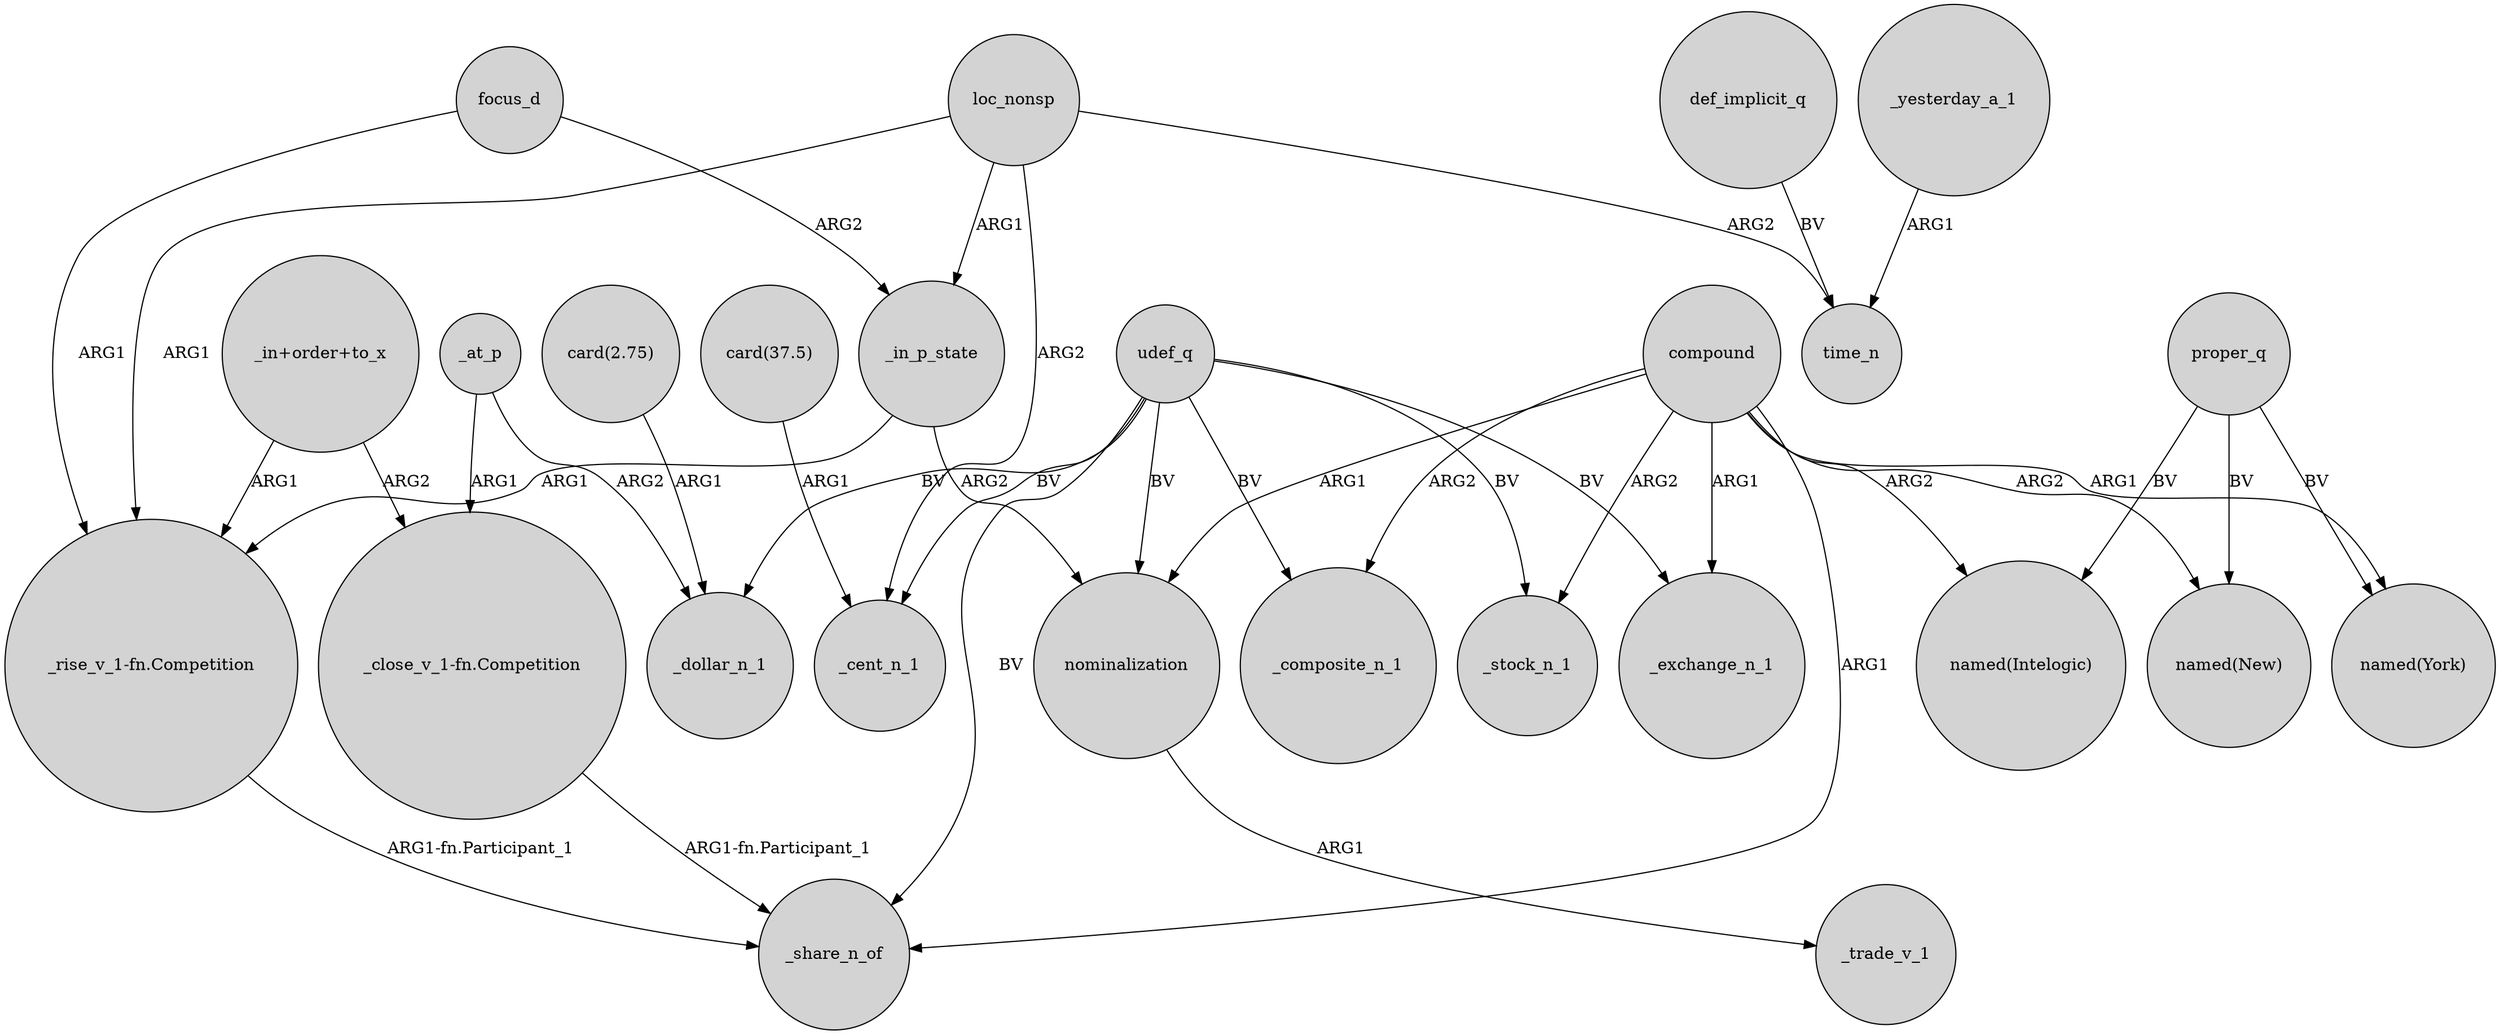 digraph {
	node [shape=circle style=filled]
	_in_p_state -> nominalization [label=ARG2]
	focus_d -> _in_p_state [label=ARG2]
	"_rise_v_1-fn.Competition" -> _share_n_of [label="ARG1-fn.Participant_1"]
	loc_nonsp -> "_rise_v_1-fn.Competition" [label=ARG1]
	_at_p -> "_close_v_1-fn.Competition" [label=ARG1]
	compound -> "named(New)" [label=ARG2]
	"_in+order+to_x" -> "_rise_v_1-fn.Competition" [label=ARG1]
	compound -> _share_n_of [label=ARG1]
	proper_q -> "named(New)" [label=BV]
	udef_q -> nominalization [label=BV]
	udef_q -> _exchange_n_1 [label=BV]
	_yesterday_a_1 -> time_n [label=ARG1]
	udef_q -> _cent_n_1 [label=BV]
	focus_d -> "_rise_v_1-fn.Competition" [label=ARG1]
	compound -> _exchange_n_1 [label=ARG1]
	loc_nonsp -> _cent_n_1 [label=ARG2]
	proper_q -> "named(York)" [label=BV]
	compound -> nominalization [label=ARG1]
	udef_q -> _stock_n_1 [label=BV]
	_at_p -> _dollar_n_1 [label=ARG2]
	udef_q -> _share_n_of [label=BV]
	compound -> _stock_n_1 [label=ARG2]
	udef_q -> _dollar_n_1 [label=BV]
	_in_p_state -> "_rise_v_1-fn.Competition" [label=ARG1]
	compound -> "named(Intelogic)" [label=ARG2]
	"_in+order+to_x" -> "_close_v_1-fn.Competition" [label=ARG2]
	udef_q -> _composite_n_1 [label=BV]
	loc_nonsp -> time_n [label=ARG2]
	compound -> "named(York)" [label=ARG1]
	def_implicit_q -> time_n [label=BV]
	loc_nonsp -> _in_p_state [label=ARG1]
	compound -> _composite_n_1 [label=ARG2]
	"card(37.5)" -> _cent_n_1 [label=ARG1]
	"_close_v_1-fn.Competition" -> _share_n_of [label="ARG1-fn.Participant_1"]
	nominalization -> _trade_v_1 [label=ARG1]
	proper_q -> "named(Intelogic)" [label=BV]
	"card(2.75)" -> _dollar_n_1 [label=ARG1]
}
